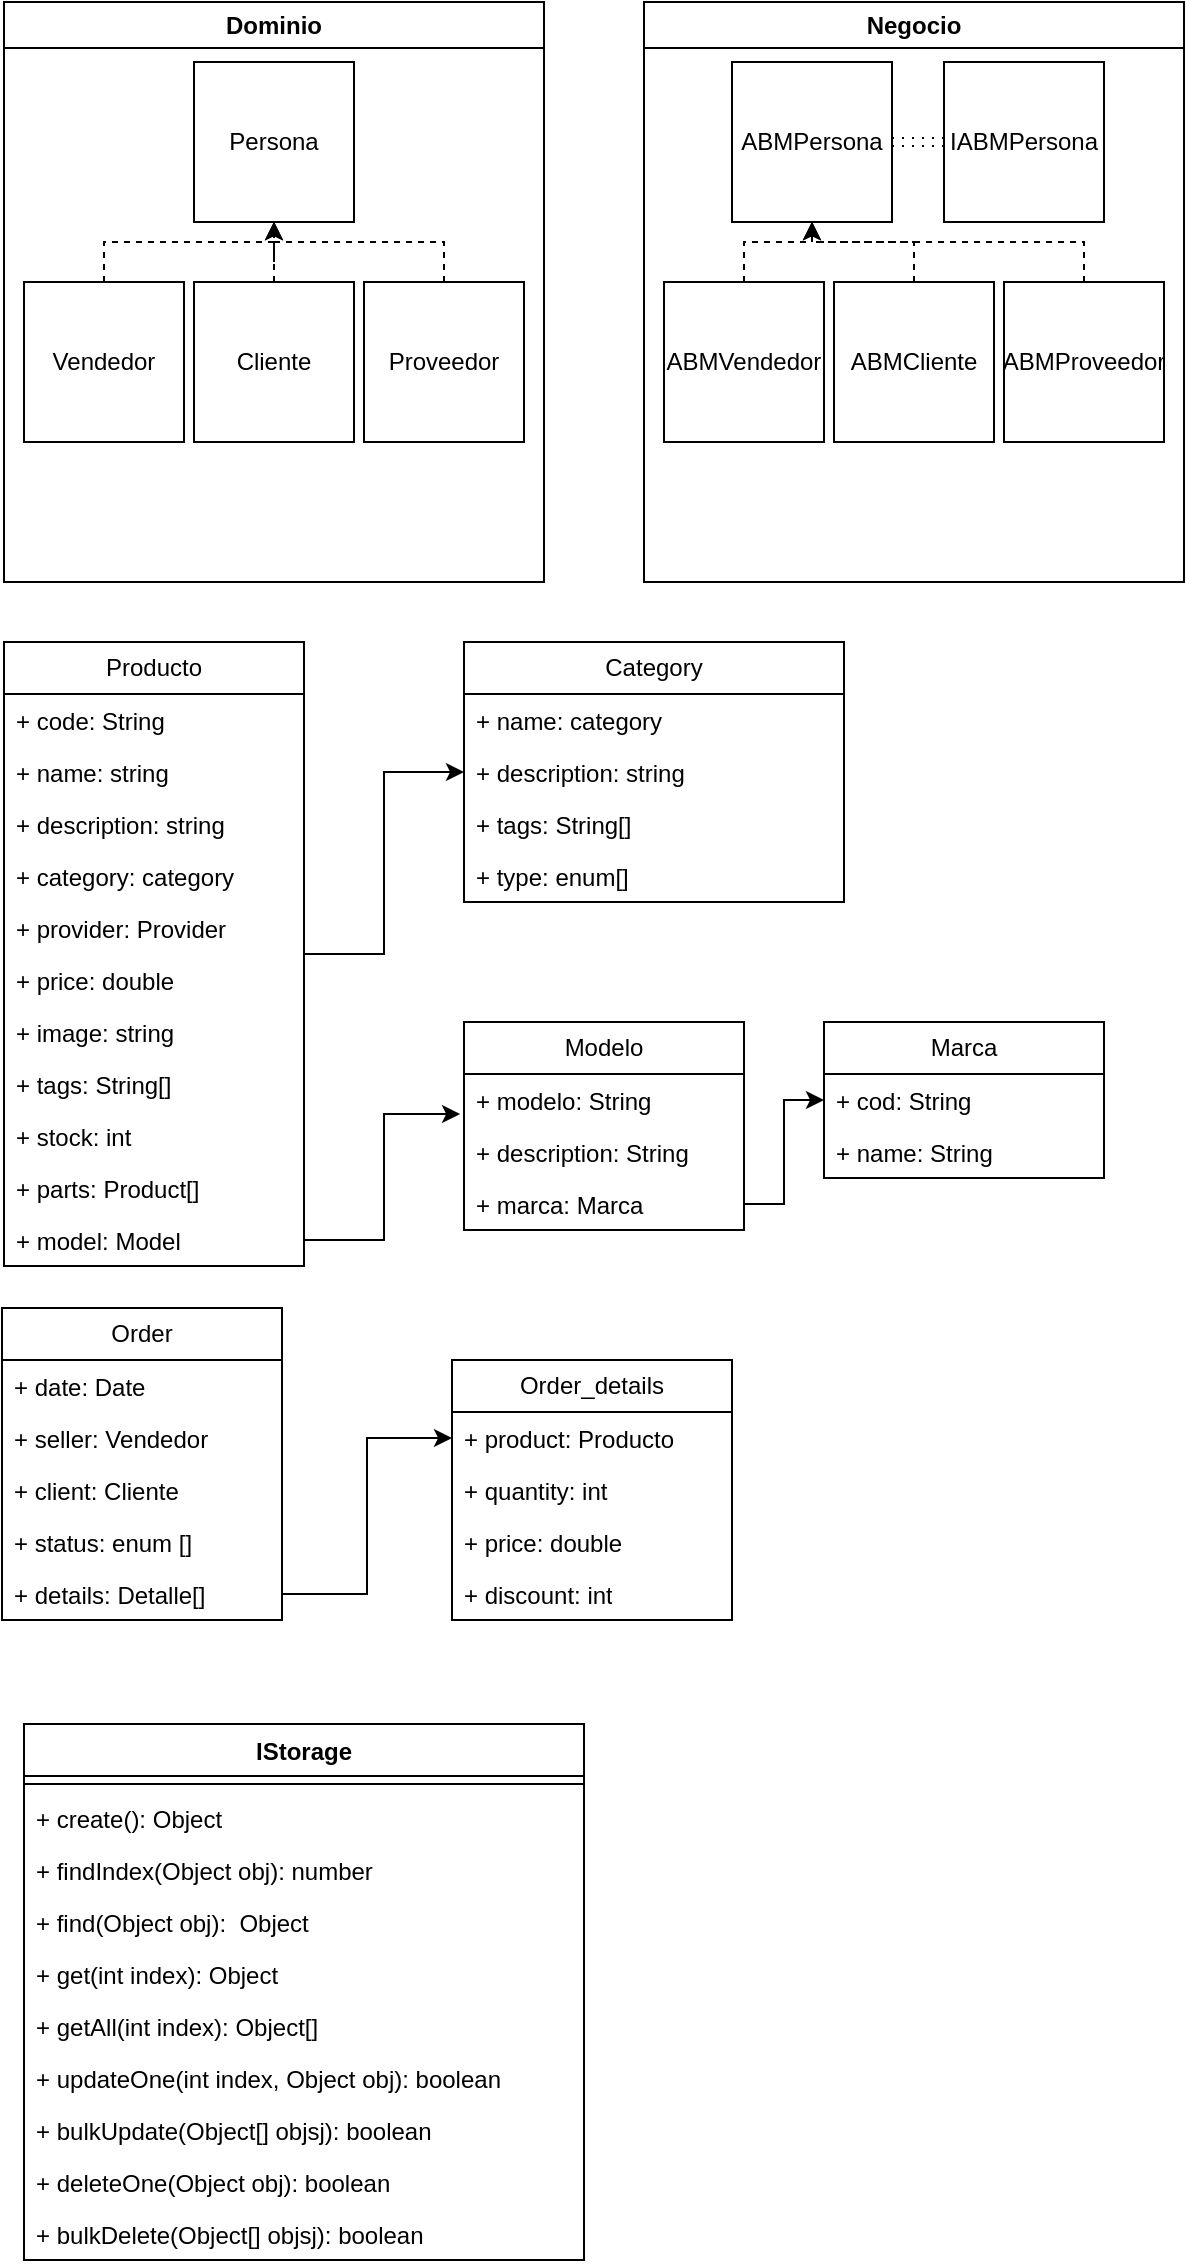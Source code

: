 <mxfile>
    <diagram name="Página-1" id="Eu4XwUZdDc6uNPrccZpu">
        <mxGraphModel dx="1101" dy="722" grid="1" gridSize="10" guides="1" tooltips="1" connect="1" arrows="1" fold="1" page="1" pageScale="1" pageWidth="827" pageHeight="1169" math="0" shadow="0">
            <root>
                <mxCell id="0"/>
                <mxCell id="1" parent="0"/>
                <mxCell id="ycZCQAcui8uYunFxQiJW-2" value="Dominio" style="swimlane;whiteSpace=wrap;html=1;" parent="1" vertex="1">
                    <mxGeometry x="10" y="40" width="270" height="290" as="geometry"/>
                </mxCell>
                <mxCell id="ycZCQAcui8uYunFxQiJW-3" value="Persona" style="whiteSpace=wrap;html=1;aspect=fixed;" parent="ycZCQAcui8uYunFxQiJW-2" vertex="1">
                    <mxGeometry x="95" y="30" width="80" height="80" as="geometry"/>
                </mxCell>
                <mxCell id="ycZCQAcui8uYunFxQiJW-8" style="edgeStyle=orthogonalEdgeStyle;rounded=0;orthogonalLoop=1;jettySize=auto;html=1;entryX=0.5;entryY=1;entryDx=0;entryDy=0;dashed=1;" parent="ycZCQAcui8uYunFxQiJW-2" source="ycZCQAcui8uYunFxQiJW-4" target="ycZCQAcui8uYunFxQiJW-3" edge="1">
                    <mxGeometry relative="1" as="geometry">
                        <Array as="points">
                            <mxPoint x="50" y="120"/>
                            <mxPoint x="135" y="120"/>
                        </Array>
                    </mxGeometry>
                </mxCell>
                <mxCell id="ycZCQAcui8uYunFxQiJW-4" value="Vendedor" style="whiteSpace=wrap;html=1;aspect=fixed;" parent="ycZCQAcui8uYunFxQiJW-2" vertex="1">
                    <mxGeometry x="10" y="140" width="80" height="80" as="geometry"/>
                </mxCell>
                <mxCell id="ycZCQAcui8uYunFxQiJW-9" style="edgeStyle=orthogonalEdgeStyle;rounded=0;orthogonalLoop=1;jettySize=auto;html=1;dashed=1;" parent="ycZCQAcui8uYunFxQiJW-2" source="ycZCQAcui8uYunFxQiJW-5" target="ycZCQAcui8uYunFxQiJW-3" edge="1">
                    <mxGeometry relative="1" as="geometry"/>
                </mxCell>
                <mxCell id="ycZCQAcui8uYunFxQiJW-5" value="Cliente" style="whiteSpace=wrap;html=1;aspect=fixed;" parent="ycZCQAcui8uYunFxQiJW-2" vertex="1">
                    <mxGeometry x="95" y="140" width="80" height="80" as="geometry"/>
                </mxCell>
                <mxCell id="ycZCQAcui8uYunFxQiJW-10" style="edgeStyle=orthogonalEdgeStyle;rounded=0;orthogonalLoop=1;jettySize=auto;html=1;entryX=0.5;entryY=1;entryDx=0;entryDy=0;dashed=1;" parent="ycZCQAcui8uYunFxQiJW-2" source="ycZCQAcui8uYunFxQiJW-6" target="ycZCQAcui8uYunFxQiJW-3" edge="1">
                    <mxGeometry relative="1" as="geometry">
                        <Array as="points">
                            <mxPoint x="220" y="120"/>
                            <mxPoint x="135" y="120"/>
                        </Array>
                    </mxGeometry>
                </mxCell>
                <mxCell id="ycZCQAcui8uYunFxQiJW-6" value="Proveedor" style="whiteSpace=wrap;html=1;aspect=fixed;" parent="ycZCQAcui8uYunFxQiJW-2" vertex="1">
                    <mxGeometry x="180" y="140" width="80" height="80" as="geometry"/>
                </mxCell>
                <mxCell id="ycZCQAcui8uYunFxQiJW-11" value="N&lt;span style=&quot;background-color: initial;&quot;&gt;egocio&lt;/span&gt;" style="swimlane;whiteSpace=wrap;html=1;" parent="1" vertex="1">
                    <mxGeometry x="330" y="40" width="270" height="290" as="geometry"/>
                </mxCell>
                <mxCell id="ycZCQAcui8uYunFxQiJW-12" value="&lt;div&gt;&lt;span style=&quot;background-color: initial;&quot;&gt;ABMPersona&lt;/span&gt;&lt;br&gt;&lt;/div&gt;" style="whiteSpace=wrap;html=1;aspect=fixed;" parent="ycZCQAcui8uYunFxQiJW-11" vertex="1">
                    <mxGeometry x="44" y="30" width="80" height="80" as="geometry"/>
                </mxCell>
                <mxCell id="ycZCQAcui8uYunFxQiJW-13" style="edgeStyle=orthogonalEdgeStyle;rounded=0;orthogonalLoop=1;jettySize=auto;html=1;entryX=0.5;entryY=1;entryDx=0;entryDy=0;dashed=1;" parent="ycZCQAcui8uYunFxQiJW-11" source="ycZCQAcui8uYunFxQiJW-14" target="ycZCQAcui8uYunFxQiJW-12" edge="1">
                    <mxGeometry relative="1" as="geometry">
                        <Array as="points">
                            <mxPoint x="50" y="120"/>
                            <mxPoint x="84" y="120"/>
                        </Array>
                    </mxGeometry>
                </mxCell>
                <mxCell id="ycZCQAcui8uYunFxQiJW-14" value="ABMVendedor" style="whiteSpace=wrap;html=1;aspect=fixed;" parent="ycZCQAcui8uYunFxQiJW-11" vertex="1">
                    <mxGeometry x="10" y="140" width="80" height="80" as="geometry"/>
                </mxCell>
                <mxCell id="ycZCQAcui8uYunFxQiJW-15" style="edgeStyle=orthogonalEdgeStyle;rounded=0;orthogonalLoop=1;jettySize=auto;html=1;dashed=1;" parent="ycZCQAcui8uYunFxQiJW-11" source="ycZCQAcui8uYunFxQiJW-16" target="ycZCQAcui8uYunFxQiJW-12" edge="1">
                    <mxGeometry relative="1" as="geometry">
                        <Array as="points">
                            <mxPoint x="135" y="120"/>
                            <mxPoint x="84" y="120"/>
                        </Array>
                    </mxGeometry>
                </mxCell>
                <mxCell id="ycZCQAcui8uYunFxQiJW-16" value="ABMCliente" style="whiteSpace=wrap;html=1;aspect=fixed;" parent="ycZCQAcui8uYunFxQiJW-11" vertex="1">
                    <mxGeometry x="95" y="140" width="80" height="80" as="geometry"/>
                </mxCell>
                <mxCell id="ycZCQAcui8uYunFxQiJW-17" style="edgeStyle=orthogonalEdgeStyle;rounded=0;orthogonalLoop=1;jettySize=auto;html=1;entryX=0.5;entryY=1;entryDx=0;entryDy=0;dashed=1;" parent="ycZCQAcui8uYunFxQiJW-11" source="ycZCQAcui8uYunFxQiJW-18" target="ycZCQAcui8uYunFxQiJW-12" edge="1">
                    <mxGeometry relative="1" as="geometry">
                        <Array as="points">
                            <mxPoint x="220" y="120"/>
                            <mxPoint x="84" y="120"/>
                        </Array>
                    </mxGeometry>
                </mxCell>
                <mxCell id="ycZCQAcui8uYunFxQiJW-18" value="ABMProveedor" style="whiteSpace=wrap;html=1;aspect=fixed;" parent="ycZCQAcui8uYunFxQiJW-11" vertex="1">
                    <mxGeometry x="180" y="140" width="80" height="80" as="geometry"/>
                </mxCell>
                <mxCell id="ycZCQAcui8uYunFxQiJW-20" style="edgeStyle=orthogonalEdgeStyle;rounded=0;orthogonalLoop=1;jettySize=auto;html=1;entryX=1;entryY=0.5;entryDx=0;entryDy=0;dashed=1;dashPattern=1 4;strokeColor=default;shape=link;" parent="ycZCQAcui8uYunFxQiJW-11" source="ycZCQAcui8uYunFxQiJW-19" target="ycZCQAcui8uYunFxQiJW-12" edge="1">
                    <mxGeometry relative="1" as="geometry"/>
                </mxCell>
                <mxCell id="ycZCQAcui8uYunFxQiJW-19" value="&lt;div&gt;&lt;span style=&quot;background-color: initial;&quot;&gt;I&lt;/span&gt;&lt;span style=&quot;background-color: initial;&quot;&gt;ABMPersona&lt;/span&gt;&lt;/div&gt;" style="whiteSpace=wrap;html=1;aspect=fixed;" parent="ycZCQAcui8uYunFxQiJW-11" vertex="1">
                    <mxGeometry x="150" y="30" width="80" height="80" as="geometry"/>
                </mxCell>
                <mxCell id="ycZCQAcui8uYunFxQiJW-45" value="" style="edgeStyle=orthogonalEdgeStyle;rounded=0;orthogonalLoop=1;jettySize=auto;html=1;" parent="1" source="ycZCQAcui8uYunFxQiJW-25" target="ycZCQAcui8uYunFxQiJW-35" edge="1">
                    <mxGeometry relative="1" as="geometry"/>
                </mxCell>
                <mxCell id="ycZCQAcui8uYunFxQiJW-25" value="Producto" style="swimlane;fontStyle=0;childLayout=stackLayout;horizontal=1;startSize=26;fillColor=none;horizontalStack=0;resizeParent=1;resizeParentMax=0;resizeLast=0;collapsible=1;marginBottom=0;whiteSpace=wrap;html=1;" parent="1" vertex="1">
                    <mxGeometry x="10" y="360" width="150" height="312" as="geometry"/>
                </mxCell>
                <mxCell id="ycZCQAcui8uYunFxQiJW-26" value="+ c&lt;span style=&quot;background-color: initial;&quot;&gt;ode: String&lt;/span&gt;" style="text;strokeColor=none;fillColor=none;align=left;verticalAlign=top;spacingLeft=4;spacingRight=4;overflow=hidden;rotatable=0;points=[[0,0.5],[1,0.5]];portConstraint=eastwest;whiteSpace=wrap;html=1;" parent="ycZCQAcui8uYunFxQiJW-25" vertex="1">
                    <mxGeometry y="26" width="150" height="26" as="geometry"/>
                </mxCell>
                <mxCell id="ycZCQAcui8uYunFxQiJW-30" value="+ name: string" style="text;strokeColor=none;fillColor=none;align=left;verticalAlign=top;spacingLeft=4;spacingRight=4;overflow=hidden;rotatable=0;points=[[0,0.5],[1,0.5]];portConstraint=eastwest;whiteSpace=wrap;html=1;" parent="ycZCQAcui8uYunFxQiJW-25" vertex="1">
                    <mxGeometry y="52" width="150" height="26" as="geometry"/>
                </mxCell>
                <mxCell id="ycZCQAcui8uYunFxQiJW-31" value="+ description: string" style="text;strokeColor=none;fillColor=none;align=left;verticalAlign=top;spacingLeft=4;spacingRight=4;overflow=hidden;rotatable=0;points=[[0,0.5],[1,0.5]];portConstraint=eastwest;whiteSpace=wrap;html=1;" parent="ycZCQAcui8uYunFxQiJW-25" vertex="1">
                    <mxGeometry y="78" width="150" height="26" as="geometry"/>
                </mxCell>
                <mxCell id="ycZCQAcui8uYunFxQiJW-27" value="+ category: category" style="text;strokeColor=none;fillColor=none;align=left;verticalAlign=top;spacingLeft=4;spacingRight=4;overflow=hidden;rotatable=0;points=[[0,0.5],[1,0.5]];portConstraint=eastwest;whiteSpace=wrap;html=1;" parent="ycZCQAcui8uYunFxQiJW-25" vertex="1">
                    <mxGeometry y="104" width="150" height="26" as="geometry"/>
                </mxCell>
                <mxCell id="ycZCQAcui8uYunFxQiJW-28" value="+ provider: Provider" style="text;strokeColor=none;fillColor=none;align=left;verticalAlign=top;spacingLeft=4;spacingRight=4;overflow=hidden;rotatable=0;points=[[0,0.5],[1,0.5]];portConstraint=eastwest;whiteSpace=wrap;html=1;" parent="ycZCQAcui8uYunFxQiJW-25" vertex="1">
                    <mxGeometry y="130" width="150" height="26" as="geometry"/>
                </mxCell>
                <mxCell id="ycZCQAcui8uYunFxQiJW-29" value="+ price: double" style="text;strokeColor=none;fillColor=none;align=left;verticalAlign=top;spacingLeft=4;spacingRight=4;overflow=hidden;rotatable=0;points=[[0,0.5],[1,0.5]];portConstraint=eastwest;whiteSpace=wrap;html=1;" parent="ycZCQAcui8uYunFxQiJW-25" vertex="1">
                    <mxGeometry y="156" width="150" height="26" as="geometry"/>
                </mxCell>
                <mxCell id="ycZCQAcui8uYunFxQiJW-32" value="+ image: string" style="text;strokeColor=none;fillColor=none;align=left;verticalAlign=top;spacingLeft=4;spacingRight=4;overflow=hidden;rotatable=0;points=[[0,0.5],[1,0.5]];portConstraint=eastwest;whiteSpace=wrap;html=1;" parent="ycZCQAcui8uYunFxQiJW-25" vertex="1">
                    <mxGeometry y="182" width="150" height="26" as="geometry"/>
                </mxCell>
                <mxCell id="ycZCQAcui8uYunFxQiJW-33" value="+ tags: String[]" style="text;strokeColor=none;fillColor=none;align=left;verticalAlign=top;spacingLeft=4;spacingRight=4;overflow=hidden;rotatable=0;points=[[0,0.5],[1,0.5]];portConstraint=eastwest;whiteSpace=wrap;html=1;" parent="ycZCQAcui8uYunFxQiJW-25" vertex="1">
                    <mxGeometry y="208" width="150" height="26" as="geometry"/>
                </mxCell>
                <mxCell id="ycZCQAcui8uYunFxQiJW-34" value="+ stock: int" style="text;strokeColor=none;fillColor=none;align=left;verticalAlign=top;spacingLeft=4;spacingRight=4;overflow=hidden;rotatable=0;points=[[0,0.5],[1,0.5]];portConstraint=eastwest;whiteSpace=wrap;html=1;" parent="ycZCQAcui8uYunFxQiJW-25" vertex="1">
                    <mxGeometry y="234" width="150" height="26" as="geometry"/>
                </mxCell>
                <mxCell id="ycZCQAcui8uYunFxQiJW-48" value="+ parts: Product[]" style="text;strokeColor=none;fillColor=none;align=left;verticalAlign=top;spacingLeft=4;spacingRight=4;overflow=hidden;rotatable=0;points=[[0,0.5],[1,0.5]];portConstraint=eastwest;whiteSpace=wrap;html=1;" parent="ycZCQAcui8uYunFxQiJW-25" vertex="1">
                    <mxGeometry y="260" width="150" height="26" as="geometry"/>
                </mxCell>
                <mxCell id="ycZCQAcui8uYunFxQiJW-49" value="+ model&lt;span style=&quot;background-color: initial;&quot;&gt;: Model&lt;/span&gt;" style="text;strokeColor=none;fillColor=none;align=left;verticalAlign=top;spacingLeft=4;spacingRight=4;overflow=hidden;rotatable=0;points=[[0,0.5],[1,0.5]];portConstraint=eastwest;whiteSpace=wrap;html=1;" parent="ycZCQAcui8uYunFxQiJW-25" vertex="1">
                    <mxGeometry y="286" width="150" height="26" as="geometry"/>
                </mxCell>
                <mxCell id="ycZCQAcui8uYunFxQiJW-35" value="Category" style="swimlane;fontStyle=0;childLayout=stackLayout;horizontal=1;startSize=26;fillColor=none;horizontalStack=0;resizeParent=1;resizeParentMax=0;resizeLast=0;collapsible=1;marginBottom=0;whiteSpace=wrap;html=1;" parent="1" vertex="1">
                    <mxGeometry x="240" y="360" width="190" height="130" as="geometry"/>
                </mxCell>
                <mxCell id="ycZCQAcui8uYunFxQiJW-39" value="+ name&lt;span style=&quot;background-color: initial;&quot;&gt;: category&lt;/span&gt;" style="text;strokeColor=none;fillColor=none;align=left;verticalAlign=top;spacingLeft=4;spacingRight=4;overflow=hidden;rotatable=0;points=[[0,0.5],[1,0.5]];portConstraint=eastwest;whiteSpace=wrap;html=1;" parent="ycZCQAcui8uYunFxQiJW-35" vertex="1">
                    <mxGeometry y="26" width="190" height="26" as="geometry"/>
                </mxCell>
                <mxCell id="ycZCQAcui8uYunFxQiJW-47" value="+ description: string" style="text;strokeColor=none;fillColor=none;align=left;verticalAlign=top;spacingLeft=4;spacingRight=4;overflow=hidden;rotatable=0;points=[[0,0.5],[1,0.5]];portConstraint=eastwest;whiteSpace=wrap;html=1;" parent="ycZCQAcui8uYunFxQiJW-35" vertex="1">
                    <mxGeometry y="52" width="190" height="26" as="geometry"/>
                </mxCell>
                <mxCell id="ycZCQAcui8uYunFxQiJW-43" value="+ tags: String[]" style="text;strokeColor=none;fillColor=none;align=left;verticalAlign=top;spacingLeft=4;spacingRight=4;overflow=hidden;rotatable=0;points=[[0,0.5],[1,0.5]];portConstraint=eastwest;whiteSpace=wrap;html=1;" parent="ycZCQAcui8uYunFxQiJW-35" vertex="1">
                    <mxGeometry y="78" width="190" height="26" as="geometry"/>
                </mxCell>
                <mxCell id="ycZCQAcui8uYunFxQiJW-46" value="+ type: enum[]" style="text;strokeColor=none;fillColor=none;align=left;verticalAlign=top;spacingLeft=4;spacingRight=4;overflow=hidden;rotatable=0;points=[[0,0.5],[1,0.5]];portConstraint=eastwest;whiteSpace=wrap;html=1;" parent="ycZCQAcui8uYunFxQiJW-35" vertex="1">
                    <mxGeometry y="104" width="190" height="26" as="geometry"/>
                </mxCell>
                <mxCell id="ycZCQAcui8uYunFxQiJW-51" value="Modelo" style="swimlane;fontStyle=0;childLayout=stackLayout;horizontal=1;startSize=26;fillColor=none;horizontalStack=0;resizeParent=1;resizeParentMax=0;resizeLast=0;collapsible=1;marginBottom=0;whiteSpace=wrap;html=1;" parent="1" vertex="1">
                    <mxGeometry x="240" y="550" width="140" height="104" as="geometry"/>
                </mxCell>
                <mxCell id="ycZCQAcui8uYunFxQiJW-52" value="+ modelo: String" style="text;strokeColor=none;fillColor=none;align=left;verticalAlign=top;spacingLeft=4;spacingRight=4;overflow=hidden;rotatable=0;points=[[0,0.5],[1,0.5]];portConstraint=eastwest;whiteSpace=wrap;html=1;" parent="ycZCQAcui8uYunFxQiJW-51" vertex="1">
                    <mxGeometry y="26" width="140" height="26" as="geometry"/>
                </mxCell>
                <mxCell id="ycZCQAcui8uYunFxQiJW-54" value="+ description: String" style="text;strokeColor=none;fillColor=none;align=left;verticalAlign=top;spacingLeft=4;spacingRight=4;overflow=hidden;rotatable=0;points=[[0,0.5],[1,0.5]];portConstraint=eastwest;whiteSpace=wrap;html=1;" parent="ycZCQAcui8uYunFxQiJW-51" vertex="1">
                    <mxGeometry y="52" width="140" height="26" as="geometry"/>
                </mxCell>
                <mxCell id="ycZCQAcui8uYunFxQiJW-55" value="+ marca: Marca" style="text;strokeColor=none;fillColor=none;align=left;verticalAlign=top;spacingLeft=4;spacingRight=4;overflow=hidden;rotatable=0;points=[[0,0.5],[1,0.5]];portConstraint=eastwest;whiteSpace=wrap;html=1;" parent="ycZCQAcui8uYunFxQiJW-51" vertex="1">
                    <mxGeometry y="78" width="140" height="26" as="geometry"/>
                </mxCell>
                <mxCell id="ycZCQAcui8uYunFxQiJW-50" style="edgeStyle=orthogonalEdgeStyle;rounded=0;orthogonalLoop=1;jettySize=auto;html=1;entryX=-0.014;entryY=0.769;entryDx=0;entryDy=0;entryPerimeter=0;" parent="1" source="ycZCQAcui8uYunFxQiJW-49" target="ycZCQAcui8uYunFxQiJW-52" edge="1">
                    <mxGeometry relative="1" as="geometry">
                        <mxPoint x="240" y="659" as="targetPoint"/>
                    </mxGeometry>
                </mxCell>
                <mxCell id="ycZCQAcui8uYunFxQiJW-56" value="Marca" style="swimlane;fontStyle=0;childLayout=stackLayout;horizontal=1;startSize=26;fillColor=none;horizontalStack=0;resizeParent=1;resizeParentMax=0;resizeLast=0;collapsible=1;marginBottom=0;whiteSpace=wrap;html=1;" parent="1" vertex="1">
                    <mxGeometry x="420" y="550" width="140" height="78" as="geometry"/>
                </mxCell>
                <mxCell id="ycZCQAcui8uYunFxQiJW-57" value="+ cod: String" style="text;strokeColor=none;fillColor=none;align=left;verticalAlign=top;spacingLeft=4;spacingRight=4;overflow=hidden;rotatable=0;points=[[0,0.5],[1,0.5]];portConstraint=eastwest;whiteSpace=wrap;html=1;" parent="ycZCQAcui8uYunFxQiJW-56" vertex="1">
                    <mxGeometry y="26" width="140" height="26" as="geometry"/>
                </mxCell>
                <mxCell id="ycZCQAcui8uYunFxQiJW-58" value="+ name: String" style="text;strokeColor=none;fillColor=none;align=left;verticalAlign=top;spacingLeft=4;spacingRight=4;overflow=hidden;rotatable=0;points=[[0,0.5],[1,0.5]];portConstraint=eastwest;whiteSpace=wrap;html=1;" parent="ycZCQAcui8uYunFxQiJW-56" vertex="1">
                    <mxGeometry y="52" width="140" height="26" as="geometry"/>
                </mxCell>
                <mxCell id="ycZCQAcui8uYunFxQiJW-60" style="edgeStyle=orthogonalEdgeStyle;rounded=0;orthogonalLoop=1;jettySize=auto;html=1;" parent="1" source="ycZCQAcui8uYunFxQiJW-55" target="ycZCQAcui8uYunFxQiJW-57" edge="1">
                    <mxGeometry relative="1" as="geometry"/>
                </mxCell>
                <mxCell id="ycZCQAcui8uYunFxQiJW-61" value="Order" style="swimlane;fontStyle=0;childLayout=stackLayout;horizontal=1;startSize=26;fillColor=none;horizontalStack=0;resizeParent=1;resizeParentMax=0;resizeLast=0;collapsible=1;marginBottom=0;whiteSpace=wrap;html=1;" parent="1" vertex="1">
                    <mxGeometry x="9" y="693" width="140" height="156" as="geometry"/>
                </mxCell>
                <mxCell id="ycZCQAcui8uYunFxQiJW-62" value="+ date: Date" style="text;strokeColor=none;fillColor=none;align=left;verticalAlign=top;spacingLeft=4;spacingRight=4;overflow=hidden;rotatable=0;points=[[0,0.5],[1,0.5]];portConstraint=eastwest;whiteSpace=wrap;html=1;" parent="ycZCQAcui8uYunFxQiJW-61" vertex="1">
                    <mxGeometry y="26" width="140" height="26" as="geometry"/>
                </mxCell>
                <mxCell id="ycZCQAcui8uYunFxQiJW-63" value="+ seller: Vendedor" style="text;strokeColor=none;fillColor=none;align=left;verticalAlign=top;spacingLeft=4;spacingRight=4;overflow=hidden;rotatable=0;points=[[0,0.5],[1,0.5]];portConstraint=eastwest;whiteSpace=wrap;html=1;" parent="ycZCQAcui8uYunFxQiJW-61" vertex="1">
                    <mxGeometry y="52" width="140" height="26" as="geometry"/>
                </mxCell>
                <mxCell id="ycZCQAcui8uYunFxQiJW-64" value="+ client: Cliente" style="text;strokeColor=none;fillColor=none;align=left;verticalAlign=top;spacingLeft=4;spacingRight=4;overflow=hidden;rotatable=0;points=[[0,0.5],[1,0.5]];portConstraint=eastwest;whiteSpace=wrap;html=1;" parent="ycZCQAcui8uYunFxQiJW-61" vertex="1">
                    <mxGeometry y="78" width="140" height="26" as="geometry"/>
                </mxCell>
                <mxCell id="ycZCQAcui8uYunFxQiJW-65" value="+ status: enum []" style="text;strokeColor=none;fillColor=none;align=left;verticalAlign=top;spacingLeft=4;spacingRight=4;overflow=hidden;rotatable=0;points=[[0,0.5],[1,0.5]];portConstraint=eastwest;whiteSpace=wrap;html=1;" parent="ycZCQAcui8uYunFxQiJW-61" vertex="1">
                    <mxGeometry y="104" width="140" height="26" as="geometry"/>
                </mxCell>
                <mxCell id="ycZCQAcui8uYunFxQiJW-66" value="+ details: Detalle[]" style="text;strokeColor=none;fillColor=none;align=left;verticalAlign=top;spacingLeft=4;spacingRight=4;overflow=hidden;rotatable=0;points=[[0,0.5],[1,0.5]];portConstraint=eastwest;whiteSpace=wrap;html=1;" parent="ycZCQAcui8uYunFxQiJW-61" vertex="1">
                    <mxGeometry y="130" width="140" height="26" as="geometry"/>
                </mxCell>
                <mxCell id="ycZCQAcui8uYunFxQiJW-67" value="Order_details" style="swimlane;fontStyle=0;childLayout=stackLayout;horizontal=1;startSize=26;fillColor=none;horizontalStack=0;resizeParent=1;resizeParentMax=0;resizeLast=0;collapsible=1;marginBottom=0;whiteSpace=wrap;html=1;" parent="1" vertex="1">
                    <mxGeometry x="234" y="719" width="140" height="130" as="geometry"/>
                </mxCell>
                <mxCell id="ycZCQAcui8uYunFxQiJW-68" value="+ product: Producto" style="text;strokeColor=none;fillColor=none;align=left;verticalAlign=top;spacingLeft=4;spacingRight=4;overflow=hidden;rotatable=0;points=[[0,0.5],[1,0.5]];portConstraint=eastwest;whiteSpace=wrap;html=1;" parent="ycZCQAcui8uYunFxQiJW-67" vertex="1">
                    <mxGeometry y="26" width="140" height="26" as="geometry"/>
                </mxCell>
                <mxCell id="ycZCQAcui8uYunFxQiJW-69" value="+ quantity: int" style="text;strokeColor=none;fillColor=none;align=left;verticalAlign=top;spacingLeft=4;spacingRight=4;overflow=hidden;rotatable=0;points=[[0,0.5],[1,0.5]];portConstraint=eastwest;whiteSpace=wrap;html=1;" parent="ycZCQAcui8uYunFxQiJW-67" vertex="1">
                    <mxGeometry y="52" width="140" height="26" as="geometry"/>
                </mxCell>
                <mxCell id="ycZCQAcui8uYunFxQiJW-70" value="+ price: double" style="text;strokeColor=none;fillColor=none;align=left;verticalAlign=top;spacingLeft=4;spacingRight=4;overflow=hidden;rotatable=0;points=[[0,0.5],[1,0.5]];portConstraint=eastwest;whiteSpace=wrap;html=1;" parent="ycZCQAcui8uYunFxQiJW-67" vertex="1">
                    <mxGeometry y="78" width="140" height="26" as="geometry"/>
                </mxCell>
                <mxCell id="ycZCQAcui8uYunFxQiJW-72" value="+ discount: int" style="text;strokeColor=none;fillColor=none;align=left;verticalAlign=top;spacingLeft=4;spacingRight=4;overflow=hidden;rotatable=0;points=[[0,0.5],[1,0.5]];portConstraint=eastwest;whiteSpace=wrap;html=1;" parent="ycZCQAcui8uYunFxQiJW-67" vertex="1">
                    <mxGeometry y="104" width="140" height="26" as="geometry"/>
                </mxCell>
                <mxCell id="ycZCQAcui8uYunFxQiJW-71" style="edgeStyle=orthogonalEdgeStyle;rounded=0;orthogonalLoop=1;jettySize=auto;html=1;" parent="1" source="ycZCQAcui8uYunFxQiJW-66" target="ycZCQAcui8uYunFxQiJW-68" edge="1">
                    <mxGeometry relative="1" as="geometry"/>
                </mxCell>
                <mxCell id="4" value="IStorage" style="swimlane;fontStyle=1;align=center;verticalAlign=top;childLayout=stackLayout;horizontal=1;startSize=26;horizontalStack=0;resizeParent=1;resizeParentMax=0;resizeLast=0;collapsible=1;marginBottom=0;" vertex="1" parent="1">
                    <mxGeometry x="20" y="901" width="280" height="268" as="geometry"/>
                </mxCell>
                <mxCell id="6" value="" style="line;strokeWidth=1;fillColor=none;align=left;verticalAlign=middle;spacingTop=-1;spacingLeft=3;spacingRight=3;rotatable=0;labelPosition=right;points=[];portConstraint=eastwest;strokeColor=inherit;" vertex="1" parent="4">
                    <mxGeometry y="26" width="280" height="8" as="geometry"/>
                </mxCell>
                <mxCell id="7" value="+ create(): Object" style="text;strokeColor=none;fillColor=none;align=left;verticalAlign=top;spacingLeft=4;spacingRight=4;overflow=hidden;rotatable=0;points=[[0,0.5],[1,0.5]];portConstraint=eastwest;" vertex="1" parent="4">
                    <mxGeometry y="34" width="280" height="26" as="geometry"/>
                </mxCell>
                <mxCell id="11" value="+ findIndex(Object obj): number" style="text;strokeColor=none;fillColor=none;align=left;verticalAlign=top;spacingLeft=4;spacingRight=4;overflow=hidden;rotatable=0;points=[[0,0.5],[1,0.5]];portConstraint=eastwest;" vertex="1" parent="4">
                    <mxGeometry y="60" width="280" height="26" as="geometry"/>
                </mxCell>
                <mxCell id="15" value="+ find(Object obj):  Object" style="text;strokeColor=none;fillColor=none;align=left;verticalAlign=top;spacingLeft=4;spacingRight=4;overflow=hidden;rotatable=0;points=[[0,0.5],[1,0.5]];portConstraint=eastwest;" vertex="1" parent="4">
                    <mxGeometry y="86" width="280" height="26" as="geometry"/>
                </mxCell>
                <mxCell id="8" value="+ get(int index): Object" style="text;strokeColor=none;fillColor=none;align=left;verticalAlign=top;spacingLeft=4;spacingRight=4;overflow=hidden;rotatable=0;points=[[0,0.5],[1,0.5]];portConstraint=eastwest;" vertex="1" parent="4">
                    <mxGeometry y="112" width="280" height="26" as="geometry"/>
                </mxCell>
                <mxCell id="9" value="+ getAll(int index): Object[]" style="text;strokeColor=none;fillColor=none;align=left;verticalAlign=top;spacingLeft=4;spacingRight=4;overflow=hidden;rotatable=0;points=[[0,0.5],[1,0.5]];portConstraint=eastwest;" vertex="1" parent="4">
                    <mxGeometry y="138" width="280" height="26" as="geometry"/>
                </mxCell>
                <mxCell id="10" value="+ updateOne(int index, Object obj): boolean" style="text;strokeColor=none;fillColor=none;align=left;verticalAlign=top;spacingLeft=4;spacingRight=4;overflow=hidden;rotatable=0;points=[[0,0.5],[1,0.5]];portConstraint=eastwest;" vertex="1" parent="4">
                    <mxGeometry y="164" width="280" height="26" as="geometry"/>
                </mxCell>
                <mxCell id="12" value="+ bulkUpdate(Object[] objsj): boolean" style="text;strokeColor=none;fillColor=none;align=left;verticalAlign=top;spacingLeft=4;spacingRight=4;overflow=hidden;rotatable=0;points=[[0,0.5],[1,0.5]];portConstraint=eastwest;" vertex="1" parent="4">
                    <mxGeometry y="190" width="280" height="26" as="geometry"/>
                </mxCell>
                <mxCell id="14" value="+ deleteOne(Object obj): boolean" style="text;strokeColor=none;fillColor=none;align=left;verticalAlign=top;spacingLeft=4;spacingRight=4;overflow=hidden;rotatable=0;points=[[0,0.5],[1,0.5]];portConstraint=eastwest;" vertex="1" parent="4">
                    <mxGeometry y="216" width="280" height="26" as="geometry"/>
                </mxCell>
                <mxCell id="13" value="+ bulkDelete(Object[] objsj): boolean" style="text;strokeColor=none;fillColor=none;align=left;verticalAlign=top;spacingLeft=4;spacingRight=4;overflow=hidden;rotatable=0;points=[[0,0.5],[1,0.5]];portConstraint=eastwest;" vertex="1" parent="4">
                    <mxGeometry y="242" width="280" height="26" as="geometry"/>
                </mxCell>
            </root>
        </mxGraphModel>
    </diagram>
</mxfile>